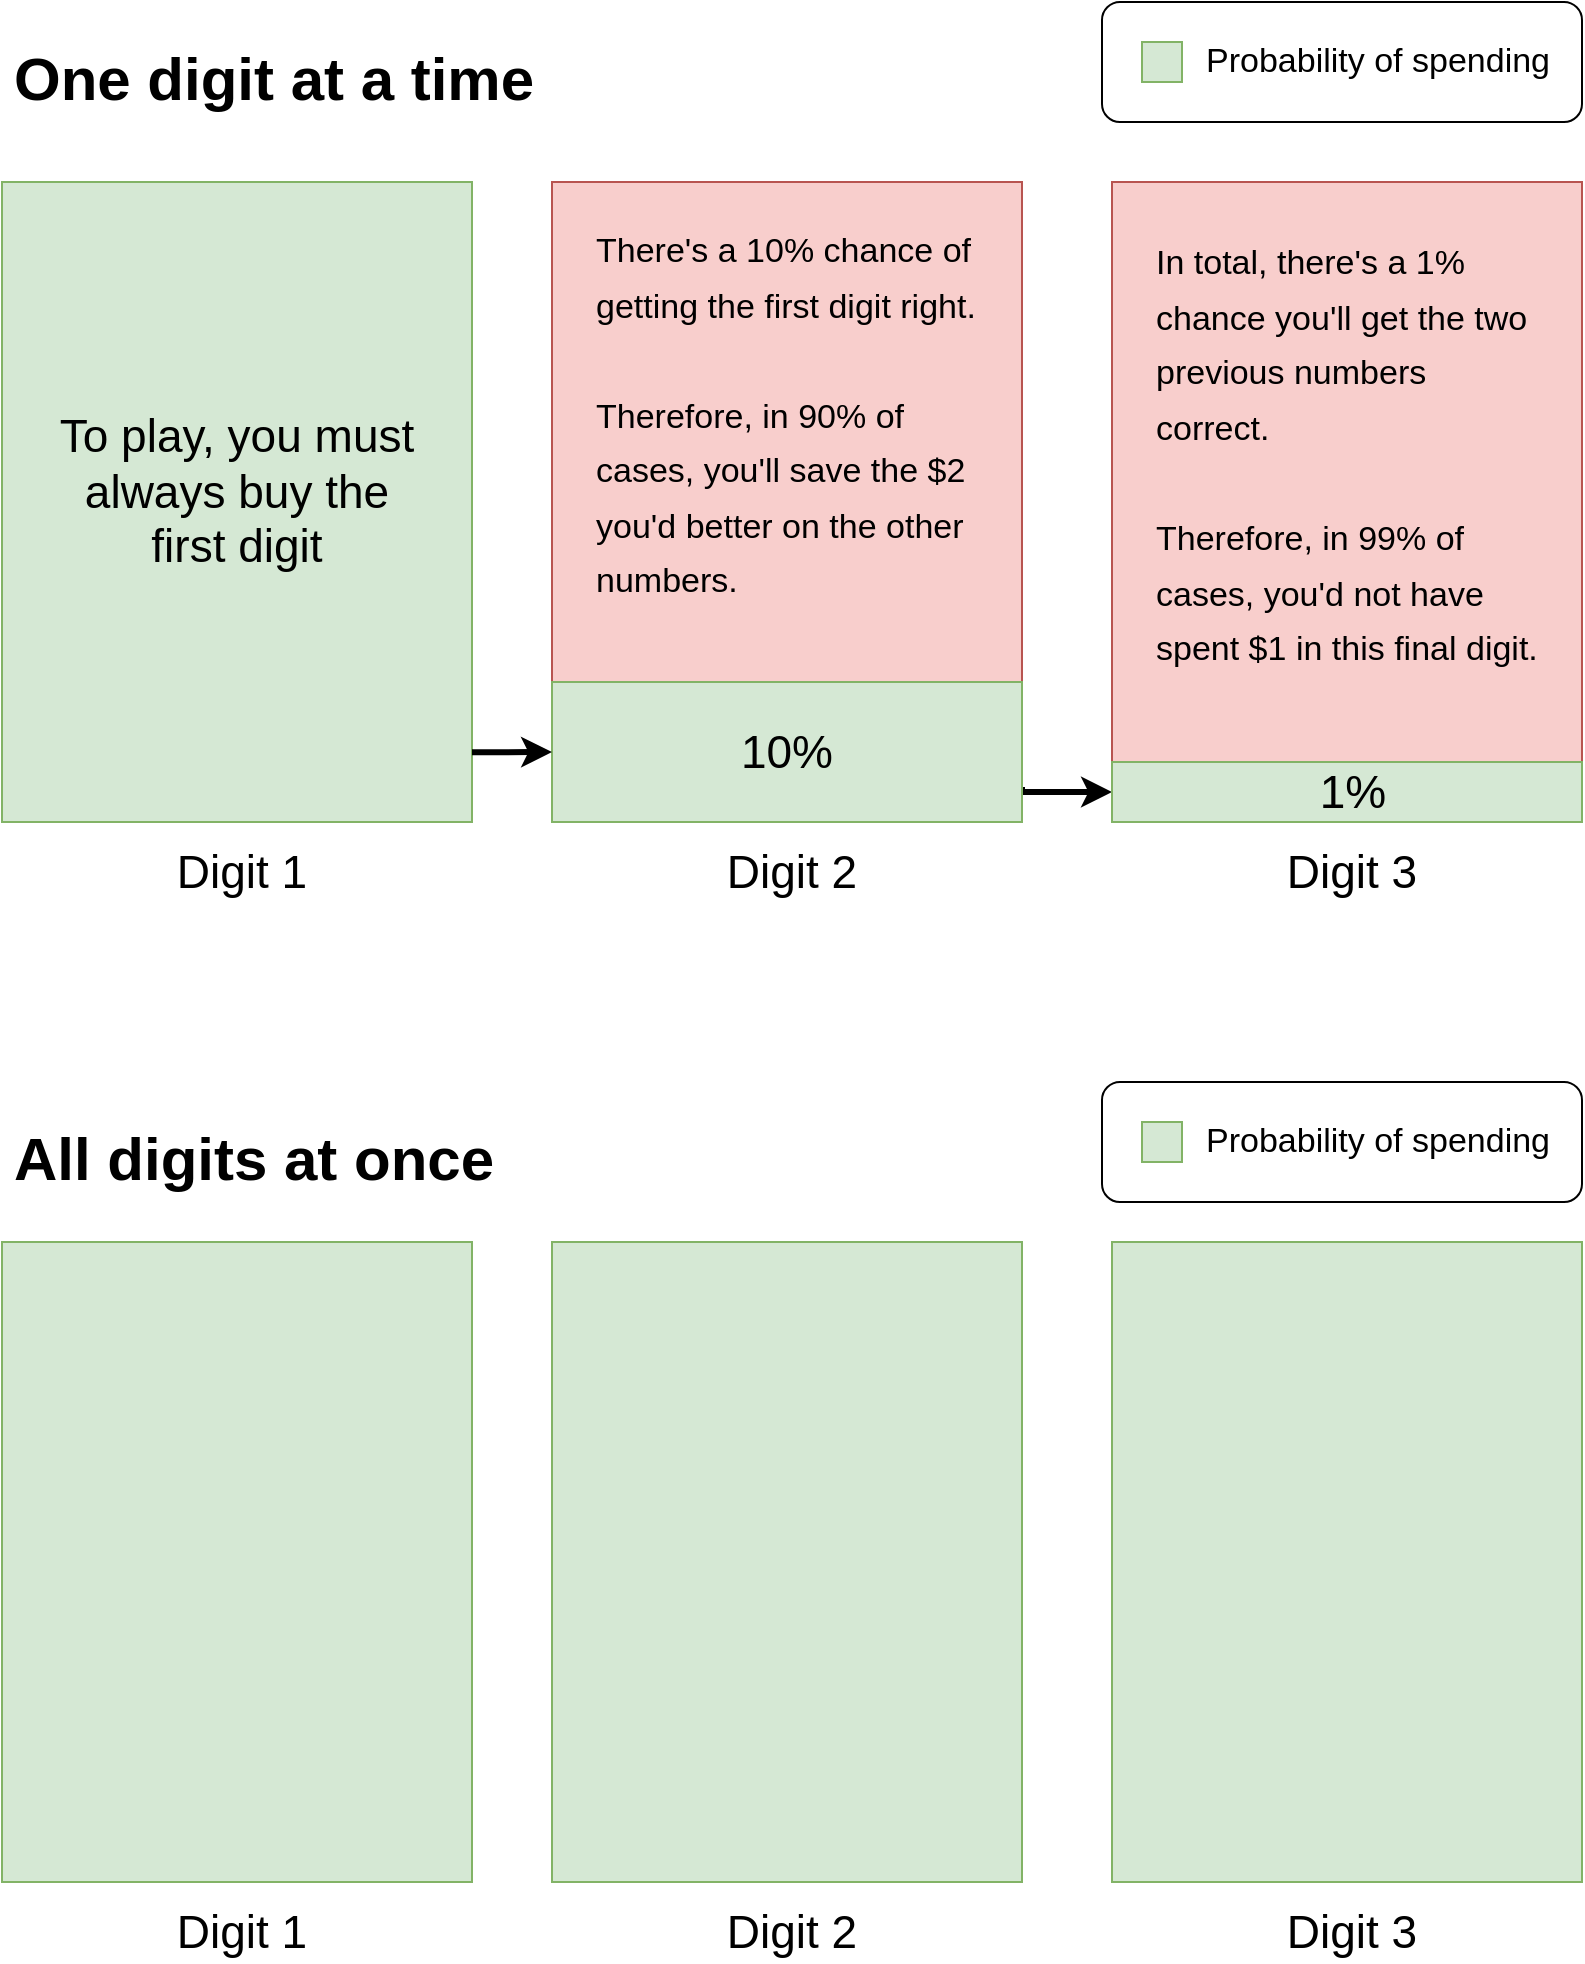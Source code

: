 <mxfile version="20.0.4" type="device"><diagram id="3drs2_MW6oELsOKBLvUO" name="Page-1"><mxGraphModel dx="2066" dy="1104" grid="1" gridSize="10" guides="1" tooltips="1" connect="1" arrows="1" fold="1" page="1" pageScale="1" pageWidth="827" pageHeight="1169" math="0" shadow="0"><root><mxCell id="0"/><mxCell id="1" parent="0"/><mxCell id="hYUHwtfFDI4b1X-bh7R_-52" value="" style="rounded=1;whiteSpace=wrap;html=1;fontSize=17;" vertex="1" parent="1"><mxGeometry x="575" y="150" width="240" height="60" as="geometry"/></mxCell><mxCell id="hYUHwtfFDI4b1X-bh7R_-1" value="" style="rounded=0;whiteSpace=wrap;html=1;fillColor=#d5e8d4;strokeColor=#82b366;" vertex="1" parent="1"><mxGeometry x="25" y="240" width="235" height="320" as="geometry"/></mxCell><mxCell id="hYUHwtfFDI4b1X-bh7R_-2" value="&lt;font style=&quot;font-size: 23px;&quot;&gt;Digit 1&lt;/font&gt;" style="text;html=1;strokeColor=none;fillColor=none;align=center;verticalAlign=middle;whiteSpace=wrap;rounded=0;" vertex="1" parent="1"><mxGeometry x="75" y="570" width="140" height="30" as="geometry"/></mxCell><mxCell id="hYUHwtfFDI4b1X-bh7R_-10" value="" style="rounded=0;whiteSpace=wrap;html=1;fillColor=#f8cecc;strokeColor=#b85450;" vertex="1" parent="1"><mxGeometry x="300" y="240" width="235" height="320" as="geometry"/></mxCell><mxCell id="hYUHwtfFDI4b1X-bh7R_-11" value="&lt;font style=&quot;font-size: 23px;&quot;&gt;Digit 2&lt;/font&gt;" style="text;html=1;strokeColor=none;fillColor=none;align=center;verticalAlign=middle;whiteSpace=wrap;rounded=0;" vertex="1" parent="1"><mxGeometry x="350" y="570" width="140" height="30" as="geometry"/></mxCell><mxCell id="hYUHwtfFDI4b1X-bh7R_-27" style="edgeStyle=orthogonalEdgeStyle;rounded=0;orthogonalLoop=1;jettySize=auto;html=1;exitX=1;exitY=0.75;exitDx=0;exitDy=0;entryX=0;entryY=0.5;entryDx=0;entryDy=0;fontSize=17;strokeWidth=3;" edge="1" parent="1" source="hYUHwtfFDI4b1X-bh7R_-12" target="hYUHwtfFDI4b1X-bh7R_-17"><mxGeometry relative="1" as="geometry"><Array as="points"><mxPoint x="535" y="545"/></Array></mxGeometry></mxCell><mxCell id="hYUHwtfFDI4b1X-bh7R_-12" value="" style="rounded=0;whiteSpace=wrap;html=1;fontSize=23;fillColor=#d5e8d4;strokeColor=#82b366;" vertex="1" parent="1"><mxGeometry x="300" y="490" width="235" height="70" as="geometry"/></mxCell><mxCell id="hYUHwtfFDI4b1X-bh7R_-14" value="10%" style="text;html=1;strokeColor=none;fillColor=none;align=center;verticalAlign=middle;whiteSpace=wrap;rounded=0;fontSize=23;" vertex="1" parent="1"><mxGeometry x="311.25" y="510" width="212.5" height="30" as="geometry"/></mxCell><mxCell id="hYUHwtfFDI4b1X-bh7R_-15" value="" style="rounded=0;whiteSpace=wrap;html=1;fillColor=#f8cecc;strokeColor=#b85450;" vertex="1" parent="1"><mxGeometry x="580" y="240" width="235" height="320" as="geometry"/></mxCell><mxCell id="hYUHwtfFDI4b1X-bh7R_-16" value="&lt;font style=&quot;font-size: 23px;&quot;&gt;Digit 3&lt;/font&gt;" style="text;html=1;strokeColor=none;fillColor=none;align=center;verticalAlign=middle;whiteSpace=wrap;rounded=0;" vertex="1" parent="1"><mxGeometry x="630" y="570" width="140" height="30" as="geometry"/></mxCell><mxCell id="hYUHwtfFDI4b1X-bh7R_-17" value="" style="rounded=0;whiteSpace=wrap;html=1;fontSize=23;fillColor=#d5e8d4;strokeColor=#82b366;" vertex="1" parent="1"><mxGeometry x="580" y="530" width="235" height="30" as="geometry"/></mxCell><mxCell id="hYUHwtfFDI4b1X-bh7R_-20" value="1%" style="text;html=1;strokeColor=none;fillColor=none;align=center;verticalAlign=middle;whiteSpace=wrap;rounded=0;fontSize=23;" vertex="1" parent="1"><mxGeometry x="593.75" y="530" width="212.5" height="30" as="geometry"/></mxCell><mxCell id="hYUHwtfFDI4b1X-bh7R_-21" value="To play, you must always buy the first digit" style="text;html=1;strokeColor=none;fillColor=none;align=center;verticalAlign=middle;whiteSpace=wrap;rounded=0;fontSize=23;" vertex="1" parent="1"><mxGeometry x="45" y="380" width="195" height="30" as="geometry"/></mxCell><mxCell id="hYUHwtfFDI4b1X-bh7R_-22" value="" style="endArrow=classic;html=1;rounded=0;fontSize=23;entryX=0;entryY=0.5;entryDx=0;entryDy=0;exitX=1;exitY=0.891;exitDx=0;exitDy=0;exitPerimeter=0;strokeWidth=3;" edge="1" parent="1" source="hYUHwtfFDI4b1X-bh7R_-1" target="hYUHwtfFDI4b1X-bh7R_-12"><mxGeometry width="50" height="50" relative="1" as="geometry"><mxPoint x="260" y="540" as="sourcePoint"/><mxPoint x="310" y="490" as="targetPoint"/></mxGeometry></mxCell><mxCell id="hYUHwtfFDI4b1X-bh7R_-24" value="&lt;font style=&quot;font-size: 17px;&quot;&gt;There's a 10% chance of getting the first digit right.&lt;br&gt;&lt;br&gt;Therefore, in 90% of cases, you'll save the $2 you'd better on the other numbers.&lt;/font&gt;" style="text;html=1;strokeColor=none;fillColor=none;align=left;verticalAlign=middle;whiteSpace=wrap;rounded=0;fontSize=23;" vertex="1" parent="1"><mxGeometry x="320" y="340" width="195" height="30" as="geometry"/></mxCell><mxCell id="hYUHwtfFDI4b1X-bh7R_-28" value="&lt;font style=&quot;font-size: 17px;&quot;&gt;In total, there's a 1% chance you'll get the two previous numbers correct.&lt;br&gt;&lt;br&gt;Therefore, in 99% of cases, you'd not have spent $1 in this final digit.&lt;/font&gt;" style="text;html=1;strokeColor=none;fillColor=none;align=left;verticalAlign=middle;whiteSpace=wrap;rounded=0;fontSize=23;" vertex="1" parent="1"><mxGeometry x="600" y="360" width="195" height="30" as="geometry"/></mxCell><mxCell id="hYUHwtfFDI4b1X-bh7R_-30" value="" style="rounded=0;whiteSpace=wrap;html=1;fontSize=17;fillColor=#d5e8d4;strokeColor=#82b366;" vertex="1" parent="1"><mxGeometry x="595" y="170" width="20" height="20" as="geometry"/></mxCell><mxCell id="hYUHwtfFDI4b1X-bh7R_-33" value="" style="rounded=0;whiteSpace=wrap;html=1;fillColor=#d5e8d4;strokeColor=#82b366;" vertex="1" parent="1"><mxGeometry x="25" y="770" width="235" height="320" as="geometry"/></mxCell><mxCell id="hYUHwtfFDI4b1X-bh7R_-34" value="&lt;font style=&quot;font-size: 23px;&quot;&gt;Digit 1&lt;/font&gt;" style="text;html=1;strokeColor=none;fillColor=none;align=center;verticalAlign=middle;whiteSpace=wrap;rounded=0;" vertex="1" parent="1"><mxGeometry x="75" y="1100" width="140" height="30" as="geometry"/></mxCell><mxCell id="hYUHwtfFDI4b1X-bh7R_-35" value="" style="rounded=0;whiteSpace=wrap;html=1;fillColor=#f8cecc;strokeColor=#b85450;" vertex="1" parent="1"><mxGeometry x="300" y="770" width="235" height="320" as="geometry"/></mxCell><mxCell id="hYUHwtfFDI4b1X-bh7R_-36" value="&lt;font style=&quot;font-size: 23px;&quot;&gt;Digit 2&lt;/font&gt;" style="text;html=1;strokeColor=none;fillColor=none;align=center;verticalAlign=middle;whiteSpace=wrap;rounded=0;" vertex="1" parent="1"><mxGeometry x="350" y="1100" width="140" height="30" as="geometry"/></mxCell><mxCell id="hYUHwtfFDI4b1X-bh7R_-38" value="" style="rounded=0;whiteSpace=wrap;html=1;fontSize=23;fillColor=#d5e8d4;strokeColor=#82b366;" vertex="1" parent="1"><mxGeometry x="300" y="770" width="235" height="320" as="geometry"/></mxCell><mxCell id="hYUHwtfFDI4b1X-bh7R_-40" value="" style="rounded=0;whiteSpace=wrap;html=1;fillColor=#f8cecc;strokeColor=#b85450;" vertex="1" parent="1"><mxGeometry x="580" y="770" width="235" height="320" as="geometry"/></mxCell><mxCell id="hYUHwtfFDI4b1X-bh7R_-41" value="&lt;font style=&quot;font-size: 23px;&quot;&gt;Digit 3&lt;/font&gt;" style="text;html=1;strokeColor=none;fillColor=none;align=center;verticalAlign=middle;whiteSpace=wrap;rounded=0;" vertex="1" parent="1"><mxGeometry x="630" y="1100" width="140" height="30" as="geometry"/></mxCell><mxCell id="hYUHwtfFDI4b1X-bh7R_-42" value="" style="rounded=0;whiteSpace=wrap;html=1;fontSize=23;fillColor=#d5e8d4;strokeColor=#82b366;" vertex="1" parent="1"><mxGeometry x="580" y="770" width="235" height="320" as="geometry"/></mxCell><mxCell id="hYUHwtfFDI4b1X-bh7R_-49" value="Probability of spending" style="text;html=1;strokeColor=none;fillColor=none;align=left;verticalAlign=middle;whiteSpace=wrap;rounded=0;fontSize=17;" vertex="1" parent="1"><mxGeometry x="625" y="165" width="190" height="30" as="geometry"/></mxCell><mxCell id="hYUHwtfFDI4b1X-bh7R_-53" value="One digit at a time" style="text;strokeColor=none;fillColor=none;align=left;verticalAlign=middle;spacingLeft=4;spacingRight=4;overflow=hidden;points=[[0,0.5],[1,0.5]];portConstraint=eastwest;rotatable=0;fontSize=30;fontStyle=1" vertex="1" parent="1"><mxGeometry x="25" y="160" width="335" height="50" as="geometry"/></mxCell><mxCell id="hYUHwtfFDI4b1X-bh7R_-54" value="All digits at once" style="text;strokeColor=none;fillColor=none;align=left;verticalAlign=middle;spacingLeft=4;spacingRight=4;overflow=hidden;points=[[0,0.5],[1,0.5]];portConstraint=eastwest;rotatable=0;fontSize=30;fontStyle=1" vertex="1" parent="1"><mxGeometry x="25" y="700" width="335" height="50" as="geometry"/></mxCell><mxCell id="hYUHwtfFDI4b1X-bh7R_-55" value="" style="rounded=1;whiteSpace=wrap;html=1;fontSize=17;" vertex="1" parent="1"><mxGeometry x="575" y="690" width="240" height="60" as="geometry"/></mxCell><mxCell id="hYUHwtfFDI4b1X-bh7R_-56" value="" style="rounded=0;whiteSpace=wrap;html=1;fontSize=17;fillColor=#d5e8d4;strokeColor=#82b366;" vertex="1" parent="1"><mxGeometry x="595" y="710" width="20" height="20" as="geometry"/></mxCell><mxCell id="hYUHwtfFDI4b1X-bh7R_-57" value="Probability of spending" style="text;html=1;strokeColor=none;fillColor=none;align=left;verticalAlign=middle;whiteSpace=wrap;rounded=0;fontSize=17;" vertex="1" parent="1"><mxGeometry x="625" y="705" width="190" height="30" as="geometry"/></mxCell></root></mxGraphModel></diagram></mxfile>